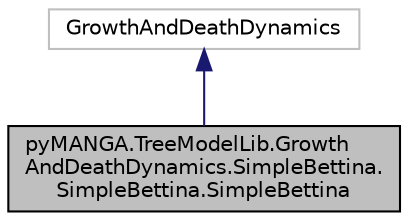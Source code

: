 digraph "pyMANGA.TreeModelLib.GrowthAndDeathDynamics.SimpleBettina.SimpleBettina.SimpleBettina"
{
  edge [fontname="Helvetica",fontsize="10",labelfontname="Helvetica",labelfontsize="10"];
  node [fontname="Helvetica",fontsize="10",shape=record];
  Node1 [label="pyMANGA.TreeModelLib.Growth\lAndDeathDynamics.SimpleBettina.\lSimpleBettina.SimpleBettina",height=0.2,width=0.4,color="black", fillcolor="grey75", style="filled", fontcolor="black"];
  Node2 -> Node1 [dir="back",color="midnightblue",fontsize="10",style="solid",fontname="Helvetica"];
  Node2 [label="GrowthAndDeathDynamics",height=0.2,width=0.4,color="grey75", fillcolor="white", style="filled"];
}
